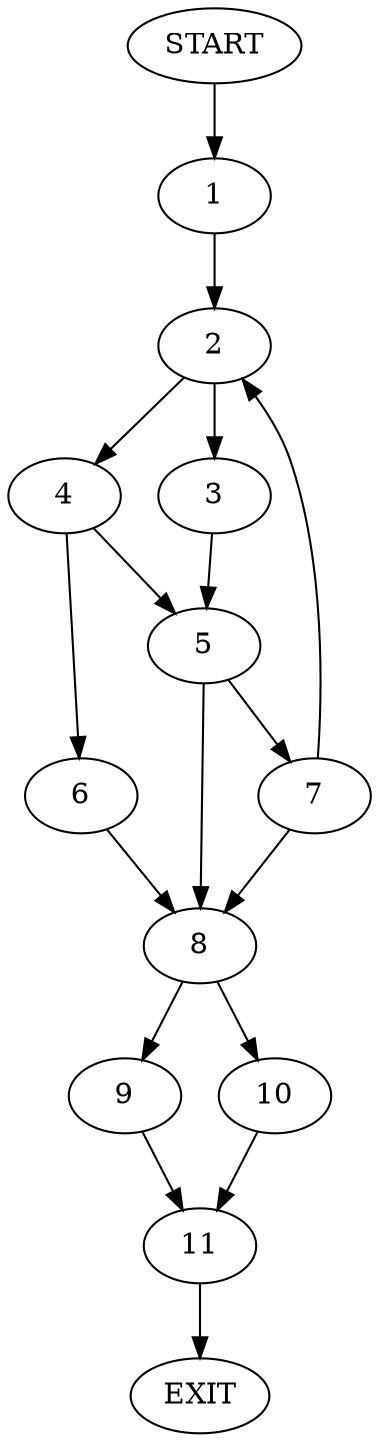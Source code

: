 digraph {
0 [label="START"]
12 [label="EXIT"]
0 -> 1
1 -> 2
2 -> 3
2 -> 4
3 -> 5
4 -> 6
4 -> 5
5 -> 7
5 -> 8
6 -> 8
8 -> 9
8 -> 10
7 -> 2
7 -> 8
10 -> 11
9 -> 11
11 -> 12
}
